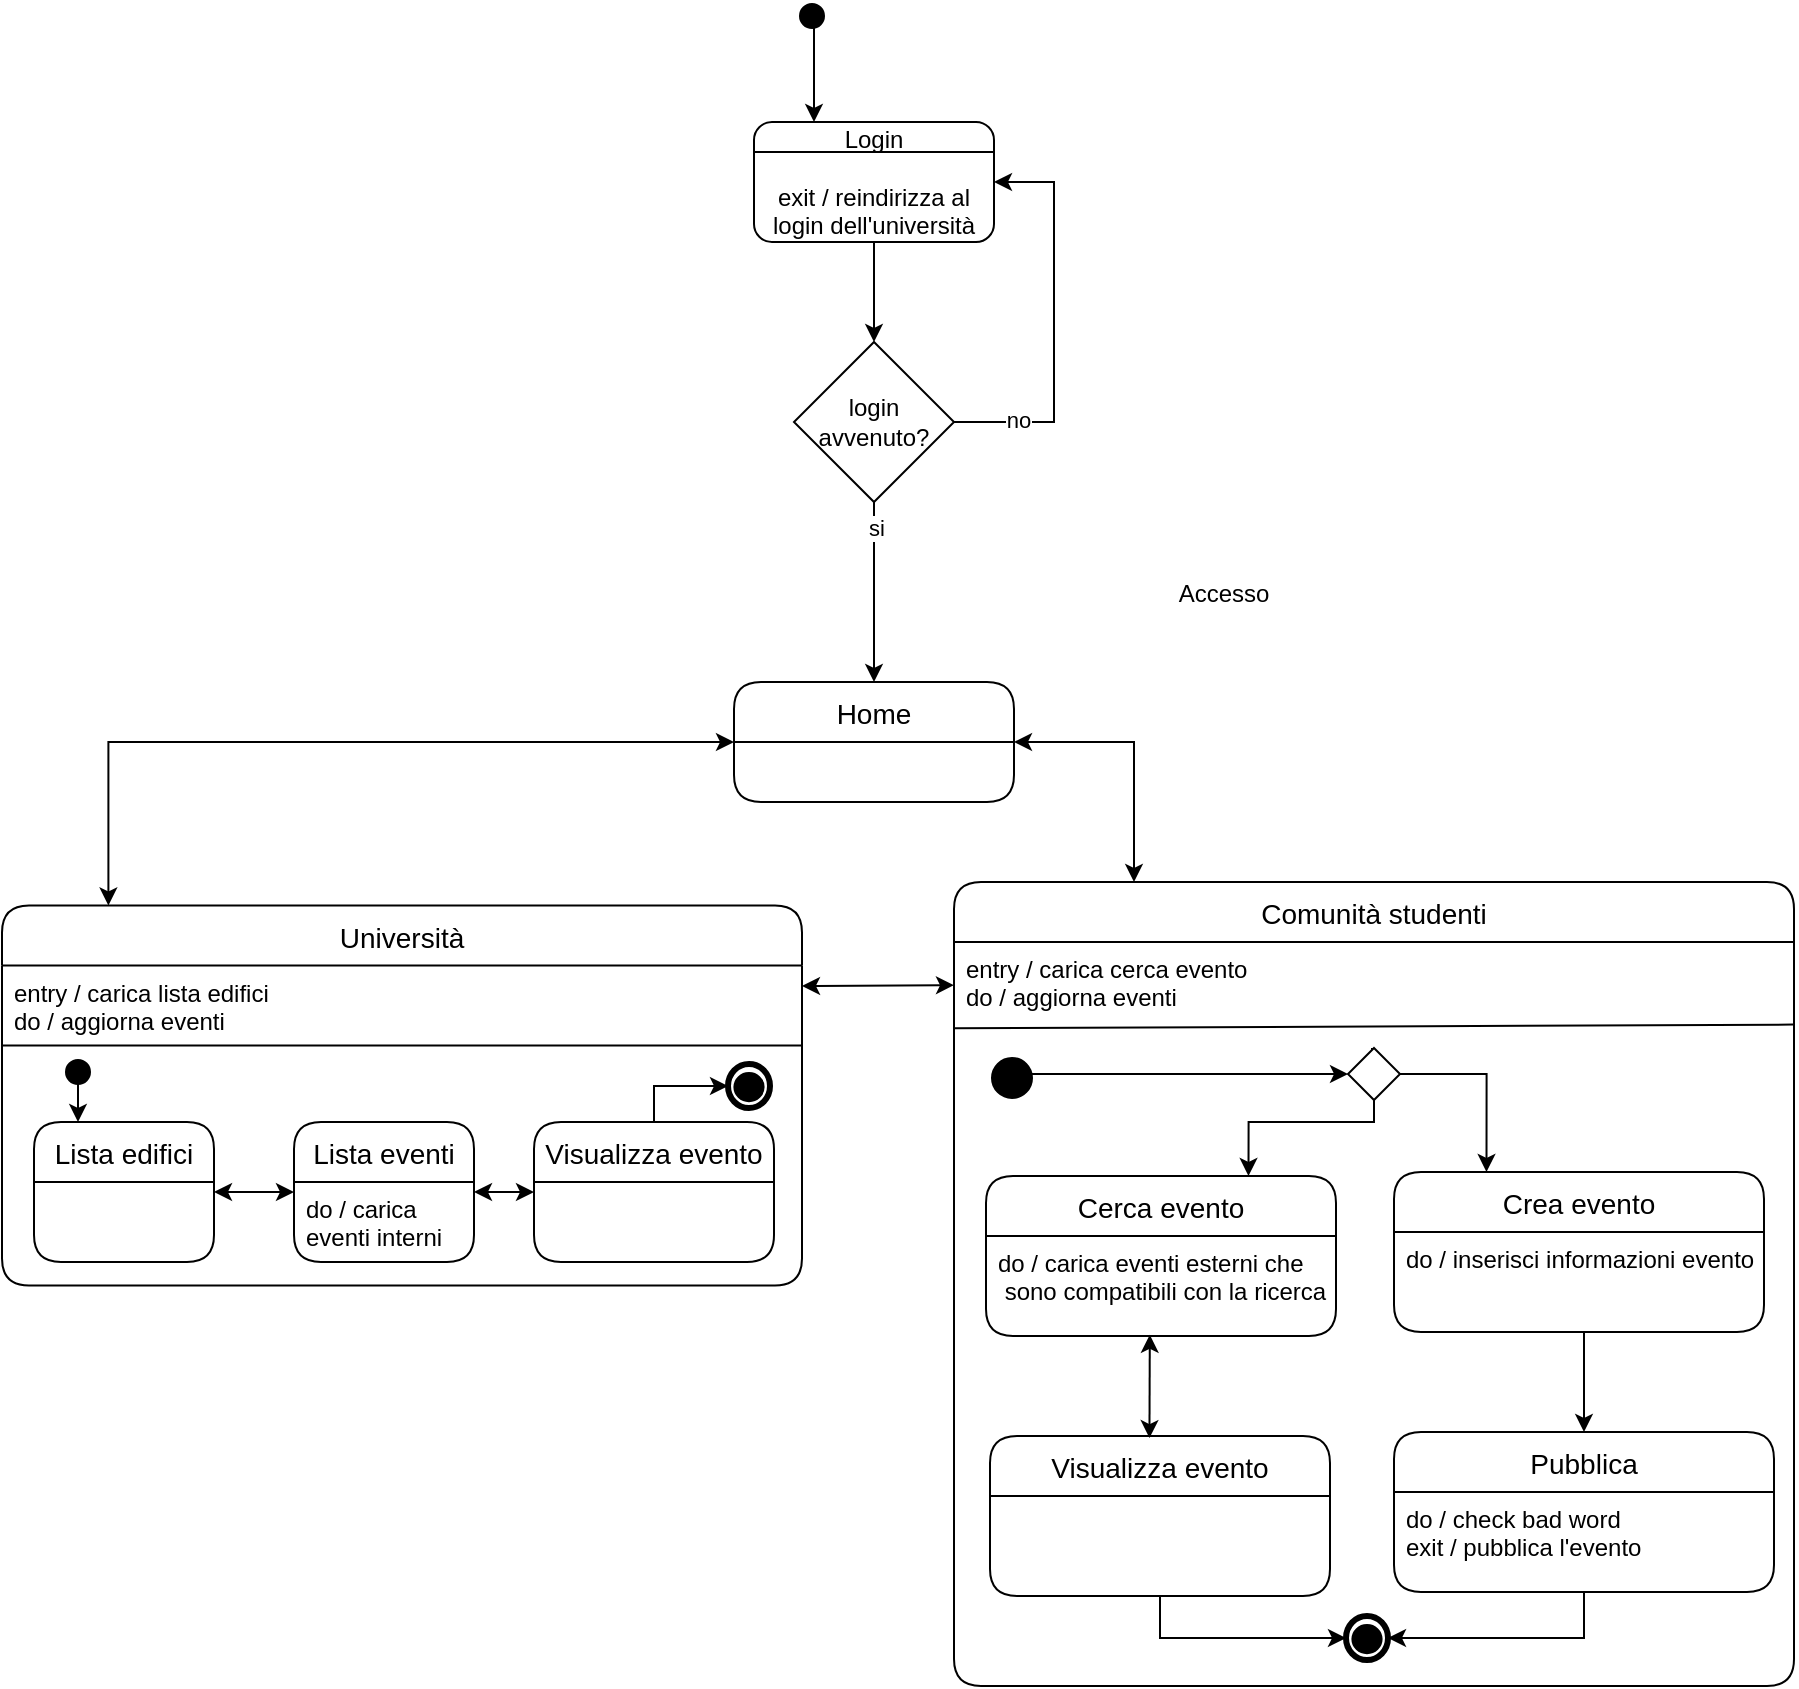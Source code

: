 <mxfile version="13.7.3" type="device"><diagram id="YXxuehNLFtnjuTYtwJZv" name="Pagina-1"><mxGraphModel dx="1045" dy="1328" grid="1" gridSize="10" guides="1" tooltips="1" connect="1" arrows="1" fold="1" page="1" pageScale="1" pageWidth="827" pageHeight="1169" math="0" shadow="0"><root><mxCell id="0"/><mxCell id="1" parent="0"/><mxCell id="5CDoY_reHlGmIlFqXlQV-28" value="Comunità studenti" style="swimlane;childLayout=stackLayout;horizontal=1;startSize=30;horizontalStack=0;rounded=1;fontSize=14;fontStyle=0;strokeWidth=1;resizeParent=0;resizeLast=1;shadow=0;align=center;fillColor=none;" vertex="1" parent="1"><mxGeometry x="380" y="210" width="420" height="402" as="geometry"/></mxCell><mxCell id="5CDoY_reHlGmIlFqXlQV-63" value="" style="endArrow=none;html=1;exitX=-0.001;exitY=0.116;exitDx=0;exitDy=0;entryX=0.999;entryY=0.111;entryDx=0;entryDy=0;exitPerimeter=0;entryPerimeter=0;" edge="1" parent="5CDoY_reHlGmIlFqXlQV-28" source="5CDoY_reHlGmIlFqXlQV-29" target="5CDoY_reHlGmIlFqXlQV-29"><mxGeometry width="50" height="50" relative="1" as="geometry"><mxPoint x="190" as="sourcePoint"/><mxPoint x="240" y="-50" as="targetPoint"/></mxGeometry></mxCell><mxCell id="5CDoY_reHlGmIlFqXlQV-29" value="entry / carica cerca evento&#10;do / aggiorna eventi" style="align=left;strokeColor=none;fillColor=none;spacingLeft=4;fontSize=12;verticalAlign=top;resizable=0;rotatable=0;part=1;" vertex="1" parent="5CDoY_reHlGmIlFqXlQV-28"><mxGeometry y="30" width="420" height="372" as="geometry"/></mxCell><mxCell id="5CDoY_reHlGmIlFqXlQV-16" value="" style="edgeStyle=orthogonalEdgeStyle;rounded=0;orthogonalLoop=1;jettySize=auto;html=1;" edge="1" parent="1" source="5CDoY_reHlGmIlFqXlQV-8" target="5CDoY_reHlGmIlFqXlQV-15"><mxGeometry relative="1" as="geometry"/></mxCell><mxCell id="5CDoY_reHlGmIlFqXlQV-8" value="Login&lt;br&gt;&lt;br&gt;exit / reindirizza al login dell'università" style="rounded=1;whiteSpace=wrap;html=1;fillColor=none;" vertex="1" parent="1"><mxGeometry x="280" y="-170" width="120" height="60" as="geometry"/></mxCell><mxCell id="5CDoY_reHlGmIlFqXlQV-9" value="" style="endArrow=none;html=1;exitX=0;exitY=0.25;exitDx=0;exitDy=0;entryX=1;entryY=0.25;entryDx=0;entryDy=0;" edge="1" parent="1" source="5CDoY_reHlGmIlFqXlQV-8" target="5CDoY_reHlGmIlFqXlQV-8"><mxGeometry width="50" height="50" relative="1" as="geometry"><mxPoint x="410" y="-10" as="sourcePoint"/><mxPoint x="460" y="-60" as="targetPoint"/></mxGeometry></mxCell><mxCell id="5CDoY_reHlGmIlFqXlQV-17" style="edgeStyle=orthogonalEdgeStyle;rounded=0;orthogonalLoop=1;jettySize=auto;html=1;entryX=1;entryY=0.5;entryDx=0;entryDy=0;" edge="1" parent="1" source="5CDoY_reHlGmIlFqXlQV-15" target="5CDoY_reHlGmIlFqXlQV-8"><mxGeometry relative="1" as="geometry"><Array as="points"><mxPoint x="430" y="-20"/><mxPoint x="430" y="-140"/></Array></mxGeometry></mxCell><mxCell id="5CDoY_reHlGmIlFqXlQV-18" value="no" style="edgeLabel;html=1;align=center;verticalAlign=middle;resizable=0;points=[];" vertex="1" connectable="0" parent="5CDoY_reHlGmIlFqXlQV-17"><mxGeometry x="-0.68" y="1" relative="1" as="geometry"><mxPoint as="offset"/></mxGeometry></mxCell><mxCell id="5CDoY_reHlGmIlFqXlQV-21" value="" style="edgeStyle=orthogonalEdgeStyle;rounded=0;orthogonalLoop=1;jettySize=auto;html=1;entryX=0.5;entryY=0;entryDx=0;entryDy=0;" edge="1" parent="1" source="5CDoY_reHlGmIlFqXlQV-15" target="5CDoY_reHlGmIlFqXlQV-26"><mxGeometry relative="1" as="geometry"><mxPoint x="340" y="120" as="targetPoint"/></mxGeometry></mxCell><mxCell id="5CDoY_reHlGmIlFqXlQV-98" value="si" style="edgeLabel;html=1;align=center;verticalAlign=middle;resizable=0;points=[];" vertex="1" connectable="0" parent="5CDoY_reHlGmIlFqXlQV-21"><mxGeometry x="-0.714" y="1" relative="1" as="geometry"><mxPoint as="offset"/></mxGeometry></mxCell><mxCell id="5CDoY_reHlGmIlFqXlQV-15" value="login avvenuto?" style="rhombus;whiteSpace=wrap;html=1;fillColor=none;" vertex="1" parent="1"><mxGeometry x="300" y="-60" width="80" height="80" as="geometry"/></mxCell><mxCell id="5CDoY_reHlGmIlFqXlQV-23" value="Accesso" style="text;html=1;strokeColor=none;fillColor=none;align=center;verticalAlign=middle;whiteSpace=wrap;rounded=0;" vertex="1" parent="1"><mxGeometry x="480" y="51" width="70" height="29" as="geometry"/></mxCell><mxCell id="5CDoY_reHlGmIlFqXlQV-55" style="edgeStyle=orthogonalEdgeStyle;rounded=0;orthogonalLoop=1;jettySize=auto;html=1;startArrow=classic;startFill=1;" edge="1" parent="1" source="5CDoY_reHlGmIlFqXlQV-26"><mxGeometry relative="1" as="geometry"><mxPoint x="470" y="210" as="targetPoint"/><Array as="points"><mxPoint x="470" y="140"/></Array></mxGeometry></mxCell><mxCell id="5CDoY_reHlGmIlFqXlQV-26" value="Home" style="swimlane;childLayout=stackLayout;horizontal=1;startSize=30;horizontalStack=0;rounded=1;fontSize=14;fontStyle=0;strokeWidth=1;resizeParent=0;resizeLast=1;shadow=0;dashed=0;align=center;fillColor=none;" vertex="1" parent="1"><mxGeometry x="270" y="110" width="140" height="60" as="geometry"/></mxCell><mxCell id="5CDoY_reHlGmIlFqXlQV-27" value=" " style="align=left;strokeColor=none;fillColor=none;spacingLeft=4;fontSize=12;verticalAlign=top;resizable=0;rotatable=0;part=1;" vertex="1" parent="5CDoY_reHlGmIlFqXlQV-26"><mxGeometry y="30" width="140" height="30" as="geometry"/></mxCell><mxCell id="5CDoY_reHlGmIlFqXlQV-43" value="" style="edgeStyle=orthogonalEdgeStyle;rounded=0;orthogonalLoop=1;jettySize=auto;html=1;startArrow=classic;startFill=1;" edge="1" parent="1" source="5CDoY_reHlGmIlFqXlQV-37" target="5CDoY_reHlGmIlFqXlQV-40"><mxGeometry relative="1" as="geometry"/></mxCell><mxCell id="5CDoY_reHlGmIlFqXlQV-45" style="edgeStyle=orthogonalEdgeStyle;rounded=0;orthogonalLoop=1;jettySize=auto;html=1;entryX=0.133;entryY=0;entryDx=0;entryDy=0;entryPerimeter=0;startArrow=classic;startFill=1;exitX=0;exitY=0.5;exitDx=0;exitDy=0;" edge="1" parent="1" source="5CDoY_reHlGmIlFqXlQV-26" target="5CDoY_reHlGmIlFqXlQV-30"><mxGeometry relative="1" as="geometry"><Array as="points"><mxPoint x="-43" y="140"/></Array></mxGeometry></mxCell><mxCell id="5CDoY_reHlGmIlFqXlQV-51" value="" style="group" vertex="1" connectable="0" parent="1"><mxGeometry x="-63" y="300" width="10" height="10" as="geometry"/></mxCell><mxCell id="5CDoY_reHlGmIlFqXlQV-46" value="" style="shape=mxgraph.bpmn.shape;html=1;verticalLabelPosition=bottom;labelBackgroundColor=#ffffff;verticalAlign=top;align=center;perimeter=ellipsePerimeter;outlineConnect=0;outline=end;symbol=general;strokeWidth=1;fillColor=#000000;" vertex="1" parent="5CDoY_reHlGmIlFqXlQV-51"><mxGeometry width="10" height="10" as="geometry"/></mxCell><mxCell id="5CDoY_reHlGmIlFqXlQV-50" style="edgeStyle=orthogonalEdgeStyle;rounded=0;orthogonalLoop=1;jettySize=auto;html=1;entryX=0.25;entryY=0;entryDx=0;entryDy=0;startArrow=none;startFill=0;" edge="1" parent="1" source="5CDoY_reHlGmIlFqXlQV-46" target="5CDoY_reHlGmIlFqXlQV-37"><mxGeometry relative="1" as="geometry"/></mxCell><mxCell id="5CDoY_reHlGmIlFqXlQV-54" style="edgeStyle=orthogonalEdgeStyle;rounded=0;orthogonalLoop=1;jettySize=auto;html=1;exitX=0;exitY=0.5;exitDx=0;exitDy=0;entryX=0.25;entryY=0;entryDx=0;entryDy=0;startArrow=none;startFill=0;" edge="1" parent="1" source="5CDoY_reHlGmIlFqXlQV-53" target="5CDoY_reHlGmIlFqXlQV-8"><mxGeometry relative="1" as="geometry"><Array as="points"><mxPoint x="310" y="-223"/></Array></mxGeometry></mxCell><mxCell id="5CDoY_reHlGmIlFqXlQV-53" value="" style="shape=mxgraph.bpmn.shape;html=1;verticalLabelPosition=bottom;labelBackgroundColor=#ffffff;verticalAlign=top;align=center;perimeter=ellipsePerimeter;outlineConnect=0;outline=end;symbol=general;strokeWidth=1;fillColor=#000000;" vertex="1" parent="1"><mxGeometry x="304" y="-228" width="10" height="10" as="geometry"/></mxCell><mxCell id="5CDoY_reHlGmIlFqXlQV-37" value="Lista edifici" style="swimlane;childLayout=stackLayout;horizontal=1;startSize=30;horizontalStack=0;rounded=1;fontSize=14;fontStyle=0;strokeWidth=1;resizeParent=0;resizeLast=1;shadow=0;dashed=0;align=center;fillColor=none;" vertex="1" parent="1"><mxGeometry x="-80" y="330" width="90" height="70" as="geometry"/></mxCell><mxCell id="5CDoY_reHlGmIlFqXlQV-38" value=" " style="align=left;strokeColor=none;fillColor=none;spacingLeft=4;fontSize=12;verticalAlign=top;resizable=0;rotatable=0;part=1;" vertex="1" parent="5CDoY_reHlGmIlFqXlQV-37"><mxGeometry y="30" width="90" height="30" as="geometry"/></mxCell><mxCell id="5CDoY_reHlGmIlFqXlQV-39" value=" " style="align=left;strokeColor=none;fillColor=none;spacingLeft=4;fontSize=12;verticalAlign=top;resizable=0;rotatable=0;part=1;" vertex="1" parent="5CDoY_reHlGmIlFqXlQV-37"><mxGeometry y="60" width="90" height="10" as="geometry"/></mxCell><mxCell id="5CDoY_reHlGmIlFqXlQV-40" value="Lista eventi" style="swimlane;childLayout=stackLayout;horizontal=1;startSize=30;horizontalStack=0;rounded=1;fontSize=14;fontStyle=0;strokeWidth=1;resizeParent=0;resizeLast=1;shadow=0;dashed=0;align=center;fillColor=none;" vertex="1" parent="1"><mxGeometry x="50" y="330" width="90" height="70" as="geometry"/></mxCell><mxCell id="5CDoY_reHlGmIlFqXlQV-41" value="do / carica &#10;eventi interni" style="align=left;strokeColor=none;fillColor=none;spacingLeft=4;fontSize=12;verticalAlign=top;resizable=0;rotatable=0;part=1;" vertex="1" parent="5CDoY_reHlGmIlFqXlQV-40"><mxGeometry y="30" width="90" height="30" as="geometry"/></mxCell><mxCell id="5CDoY_reHlGmIlFqXlQV-61" value=" " style="align=left;strokeColor=none;fillColor=none;spacingLeft=4;fontSize=12;verticalAlign=top;resizable=0;rotatable=0;part=1;" vertex="1" parent="5CDoY_reHlGmIlFqXlQV-40"><mxGeometry y="60" width="90" height="30" as="geometry"/></mxCell><mxCell id="5CDoY_reHlGmIlFqXlQV-42" value=" " style="align=left;strokeColor=none;fillColor=none;spacingLeft=4;fontSize=12;verticalAlign=top;resizable=0;rotatable=0;part=1;" vertex="1" parent="5CDoY_reHlGmIlFqXlQV-40"><mxGeometry y="90" width="90" height="-20" as="geometry"/></mxCell><mxCell id="5CDoY_reHlGmIlFqXlQV-87" style="edgeStyle=orthogonalEdgeStyle;rounded=0;orthogonalLoop=1;jettySize=auto;html=1;entryX=0;entryY=0.5;entryDx=0;entryDy=0;startArrow=none;startFill=0;" edge="1" parent="1" source="5CDoY_reHlGmIlFqXlQV-56" target="5CDoY_reHlGmIlFqXlQV-79"><mxGeometry relative="1" as="geometry"><Array as="points"><mxPoint x="230" y="312"/></Array></mxGeometry></mxCell><mxCell id="5CDoY_reHlGmIlFqXlQV-56" value="Visualizza evento" style="swimlane;childLayout=stackLayout;horizontal=1;startSize=30;horizontalStack=0;rounded=1;fontSize=14;fontStyle=0;strokeWidth=1;resizeParent=0;resizeLast=1;shadow=0;dashed=0;align=center;fillColor=none;spacing=1;" vertex="1" parent="1"><mxGeometry x="170" y="330" width="120" height="70" as="geometry"/></mxCell><mxCell id="5CDoY_reHlGmIlFqXlQV-77" style="edgeStyle=orthogonalEdgeStyle;rounded=0;orthogonalLoop=1;jettySize=auto;html=1;entryX=0.5;entryY=0;entryDx=0;entryDy=0;startArrow=none;startFill=0;" edge="1" parent="1" source="5CDoY_reHlGmIlFqXlQV-67" target="5CDoY_reHlGmIlFqXlQV-75"><mxGeometry relative="1" as="geometry"><Array as="points"><mxPoint x="695" y="447"/><mxPoint x="695" y="447"/></Array></mxGeometry></mxCell><mxCell id="5CDoY_reHlGmIlFqXlQV-82" value="" style="group" vertex="1" connectable="0" parent="1"><mxGeometry x="258" y="293" width="56" height="118.75" as="geometry"/></mxCell><mxCell id="5CDoY_reHlGmIlFqXlQV-81" value="" style="group" vertex="1" connectable="0" parent="5CDoY_reHlGmIlFqXlQV-82"><mxGeometry width="56" height="118.75" as="geometry"/></mxCell><mxCell id="5CDoY_reHlGmIlFqXlQV-30" value="Università" style="swimlane;childLayout=stackLayout;horizontal=1;startSize=30;horizontalStack=0;rounded=1;fontSize=14;fontStyle=0;strokeWidth=1;resizeParent=0;resizeLast=1;shadow=0;dashed=0;align=center;fillColor=none;" vertex="1" parent="5CDoY_reHlGmIlFqXlQV-81"><mxGeometry x="-354" y="-71.25" width="400" height="190" as="geometry"/></mxCell><mxCell id="5CDoY_reHlGmIlFqXlQV-31" value="entry / carica lista edifici&#10;do / aggiorna eventi&#10;" style="align=left;strokeColor=none;fillColor=none;spacingLeft=4;fontSize=12;verticalAlign=top;resizable=0;rotatable=0;part=1;" vertex="1" parent="5CDoY_reHlGmIlFqXlQV-30"><mxGeometry y="30" width="400" height="160" as="geometry"/></mxCell><mxCell id="5CDoY_reHlGmIlFqXlQV-33" value="" style="endArrow=none;html=1;exitX=0;exitY=0.25;exitDx=0;exitDy=0;entryX=1;entryY=0.25;entryDx=0;entryDy=0;" edge="1" parent="5CDoY_reHlGmIlFqXlQV-30" source="5CDoY_reHlGmIlFqXlQV-31" target="5CDoY_reHlGmIlFqXlQV-31"><mxGeometry width="50" height="50" relative="1" as="geometry"><mxPoint x="-20" y="-30" as="sourcePoint"/><mxPoint x="30" y="-80" as="targetPoint"/></mxGeometry></mxCell><mxCell id="5CDoY_reHlGmIlFqXlQV-85" value="" style="group" vertex="1" connectable="0" parent="5CDoY_reHlGmIlFqXlQV-81"><mxGeometry x="9" y="8" width="21" height="22" as="geometry"/></mxCell><mxCell id="5CDoY_reHlGmIlFqXlQV-89" value="" style="group" vertex="1" connectable="0" parent="5CDoY_reHlGmIlFqXlQV-85"><mxGeometry width="21" height="22" as="geometry"/></mxCell><mxCell id="5CDoY_reHlGmIlFqXlQV-79" value="" style="shape=mxgraph.bpmn.shape;html=1;verticalLabelPosition=bottom;labelBackgroundColor=#ffffff;verticalAlign=top;align=center;perimeter=ellipsePerimeter;outlineConnect=0;outline=end;symbol=general;strokeWidth=1;" vertex="1" parent="5CDoY_reHlGmIlFqXlQV-89"><mxGeometry width="21" height="22" as="geometry"/></mxCell><mxCell id="5CDoY_reHlGmIlFqXlQV-80" value="" style="shape=mxgraph.bpmn.shape;html=1;verticalLabelPosition=bottom;labelBackgroundColor=#ffffff;verticalAlign=top;align=center;perimeter=ellipsePerimeter;outlineConnect=0;outline=end;symbol=general;strokeWidth=1;fillColor=#000000;container=1;" vertex="1" parent="5CDoY_reHlGmIlFqXlQV-89"><mxGeometry x="4.2" y="5.5" width="12.6" height="12.1" as="geometry"><mxRectangle x="6" y="7.5" width="50" height="40" as="alternateBounds"/></mxGeometry></mxCell><mxCell id="5CDoY_reHlGmIlFqXlQV-88" style="edgeStyle=orthogonalEdgeStyle;rounded=0;orthogonalLoop=1;jettySize=auto;html=1;entryX=0;entryY=0.5;entryDx=0;entryDy=0;startArrow=classic;startFill=1;" edge="1" parent="1" target="5CDoY_reHlGmIlFqXlQV-56"><mxGeometry relative="1" as="geometry"><mxPoint x="140" y="365" as="sourcePoint"/><Array as="points"><mxPoint x="140" y="365"/></Array></mxGeometry></mxCell><mxCell id="5CDoY_reHlGmIlFqXlQV-102" style="edgeStyle=orthogonalEdgeStyle;rounded=0;orthogonalLoop=1;jettySize=auto;html=1;entryX=0;entryY=0.5;entryDx=0;entryDy=0;startArrow=none;startFill=0;" edge="1" parent="1" source="5CDoY_reHlGmIlFqXlQV-101" target="5CDoY_reHlGmIlFqXlQV-104"><mxGeometry relative="1" as="geometry"><Array as="points"><mxPoint x="418" y="306"/></Array></mxGeometry></mxCell><mxCell id="5CDoY_reHlGmIlFqXlQV-101" value="" style="shape=mxgraph.bpmn.shape;html=1;verticalLabelPosition=bottom;labelBackgroundColor=#ffffff;verticalAlign=top;align=center;perimeter=ellipsePerimeter;outlineConnect=0;outline=end;symbol=general;strokeWidth=1;fillColor=#000000;" vertex="1" parent="1"><mxGeometry x="400" y="299" width="18" height="18" as="geometry"/></mxCell><mxCell id="5CDoY_reHlGmIlFqXlQV-64" value="Cerca evento" style="swimlane;childLayout=stackLayout;horizontal=1;startSize=30;horizontalStack=0;rounded=1;fontSize=14;fontStyle=0;strokeWidth=1;resizeParent=0;resizeLast=1;shadow=0;dashed=0;align=center;fillColor=none;" vertex="1" parent="1"><mxGeometry x="396" y="357" width="175" height="80" as="geometry"><mxRectangle x="395" y="310" width="120" height="30" as="alternateBounds"/></mxGeometry></mxCell><mxCell id="5CDoY_reHlGmIlFqXlQV-65" value="do / carica eventi esterni che&#10; sono compatibili con la ricerca" style="align=left;strokeColor=none;fillColor=none;spacingLeft=4;fontSize=12;verticalAlign=top;resizable=0;rotatable=0;part=1;" vertex="1" parent="5CDoY_reHlGmIlFqXlQV-64"><mxGeometry y="30" width="175" height="50" as="geometry"/></mxCell><mxCell id="5CDoY_reHlGmIlFqXlQV-121" style="edgeStyle=orthogonalEdgeStyle;rounded=0;orthogonalLoop=1;jettySize=auto;html=1;exitX=0.5;exitY=1;exitDx=0;exitDy=0;entryX=0;entryY=0.5;entryDx=0;entryDy=0;startArrow=none;startFill=0;" edge="1" parent="1" source="5CDoY_reHlGmIlFqXlQV-71" target="5CDoY_reHlGmIlFqXlQV-117"><mxGeometry relative="1" as="geometry"/></mxCell><mxCell id="5CDoY_reHlGmIlFqXlQV-71" value="Visualizza evento" style="swimlane;childLayout=stackLayout;horizontal=1;startSize=30;horizontalStack=0;rounded=1;fontSize=14;fontStyle=0;strokeWidth=1;resizeParent=0;resizeLast=1;shadow=0;dashed=0;align=center;fillColor=none;spacing=1;" vertex="1" parent="1"><mxGeometry x="398" y="487" width="170" height="80" as="geometry"/></mxCell><mxCell id="5CDoY_reHlGmIlFqXlQV-105" style="edgeStyle=orthogonalEdgeStyle;rounded=0;orthogonalLoop=1;jettySize=auto;html=1;entryX=0.75;entryY=0;entryDx=0;entryDy=0;startArrow=none;startFill=0;" edge="1" parent="1" source="5CDoY_reHlGmIlFqXlQV-104" target="5CDoY_reHlGmIlFqXlQV-64"><mxGeometry relative="1" as="geometry"><Array as="points"><mxPoint x="590" y="330"/><mxPoint x="527" y="330"/></Array></mxGeometry></mxCell><mxCell id="5CDoY_reHlGmIlFqXlQV-106" style="edgeStyle=orthogonalEdgeStyle;rounded=0;orthogonalLoop=1;jettySize=auto;html=1;entryX=0.25;entryY=0;entryDx=0;entryDy=0;startArrow=none;startFill=0;" edge="1" parent="1" target="5CDoY_reHlGmIlFqXlQV-66"><mxGeometry relative="1" as="geometry"><mxPoint x="589.0" y="293.0" as="sourcePoint"/><Array as="points"><mxPoint x="589" y="306"/><mxPoint x="646" y="306"/></Array></mxGeometry></mxCell><mxCell id="5CDoY_reHlGmIlFqXlQV-104" value="" style="rhombus;whiteSpace=wrap;html=1;strokeWidth=1;align=center;fillColor=#FFFFFF;" vertex="1" parent="1"><mxGeometry x="577" y="293" width="26" height="26" as="geometry"/></mxCell><mxCell id="5CDoY_reHlGmIlFqXlQV-108" value="" style="endArrow=classic;startArrow=classic;html=1;entryX=0.468;entryY=0.988;entryDx=0;entryDy=0;entryPerimeter=0;exitX=0.469;exitY=0.013;exitDx=0;exitDy=0;exitPerimeter=0;" edge="1" parent="1" source="5CDoY_reHlGmIlFqXlQV-71" target="5CDoY_reHlGmIlFqXlQV-65"><mxGeometry width="50" height="50" relative="1" as="geometry"><mxPoint x="490" y="480" as="sourcePoint"/><mxPoint x="540" y="430" as="targetPoint"/></mxGeometry></mxCell><mxCell id="5CDoY_reHlGmIlFqXlQV-66" value="Crea evento" style="swimlane;childLayout=stackLayout;horizontal=1;startSize=30;horizontalStack=0;rounded=1;fontSize=14;fontStyle=0;strokeWidth=1;resizeParent=0;resizeLast=1;shadow=0;dashed=0;align=center;fillColor=none;" vertex="1" parent="1"><mxGeometry x="600" y="355" width="185" height="80" as="geometry"/></mxCell><mxCell id="5CDoY_reHlGmIlFqXlQV-67" value="do / inserisci informazioni evento" style="align=left;strokeColor=none;fillColor=none;spacingLeft=4;fontSize=12;verticalAlign=top;resizable=0;rotatable=0;part=1;" vertex="1" parent="5CDoY_reHlGmIlFqXlQV-66"><mxGeometry y="30" width="185" height="50" as="geometry"/></mxCell><mxCell id="5CDoY_reHlGmIlFqXlQV-75" value="Pubblica" style="swimlane;childLayout=stackLayout;horizontal=1;startSize=30;horizontalStack=0;rounded=1;fontSize=14;fontStyle=0;strokeWidth=1;resizeParent=0;resizeLast=1;shadow=0;dashed=0;align=center;fillColor=none;" vertex="1" parent="1"><mxGeometry x="600" y="485" width="190" height="80" as="geometry"/></mxCell><mxCell id="5CDoY_reHlGmIlFqXlQV-76" value="do / check bad word&#10;exit / pubblica l'evento" style="align=left;strokeColor=none;fillColor=none;spacingLeft=4;fontSize=12;verticalAlign=top;resizable=0;rotatable=0;part=1;" vertex="1" parent="5CDoY_reHlGmIlFqXlQV-75"><mxGeometry y="30" width="190" height="50" as="geometry"/></mxCell><mxCell id="5CDoY_reHlGmIlFqXlQV-113" value="" style="group" vertex="1" connectable="0" parent="1"><mxGeometry x="576" y="577" width="21" height="22" as="geometry"/></mxCell><mxCell id="5CDoY_reHlGmIlFqXlQV-114" value="" style="group" vertex="1" connectable="0" parent="5CDoY_reHlGmIlFqXlQV-113"><mxGeometry width="21" height="22" as="geometry"/></mxCell><mxCell id="5CDoY_reHlGmIlFqXlQV-115" value="" style="group" vertex="1" connectable="0" parent="5CDoY_reHlGmIlFqXlQV-114"><mxGeometry width="21" height="22" as="geometry"/></mxCell><mxCell id="5CDoY_reHlGmIlFqXlQV-116" value="" style="group" vertex="1" connectable="0" parent="5CDoY_reHlGmIlFqXlQV-115"><mxGeometry width="21" height="22" as="geometry"/></mxCell><mxCell id="5CDoY_reHlGmIlFqXlQV-117" value="" style="shape=mxgraph.bpmn.shape;html=1;verticalLabelPosition=bottom;labelBackgroundColor=#ffffff;verticalAlign=top;align=center;perimeter=ellipsePerimeter;outlineConnect=0;outline=end;symbol=general;strokeWidth=1;" vertex="1" parent="5CDoY_reHlGmIlFqXlQV-116"><mxGeometry width="21" height="22" as="geometry"/></mxCell><mxCell id="5CDoY_reHlGmIlFqXlQV-118" value="" style="shape=mxgraph.bpmn.shape;html=1;verticalLabelPosition=bottom;labelBackgroundColor=#ffffff;verticalAlign=top;align=center;perimeter=ellipsePerimeter;outlineConnect=0;outline=end;symbol=general;strokeWidth=1;fillColor=#000000;container=1;" vertex="1" parent="5CDoY_reHlGmIlFqXlQV-116"><mxGeometry x="4.2" y="5.5" width="12.6" height="12.1" as="geometry"><mxRectangle x="6" y="7.5" width="50" height="40" as="alternateBounds"/></mxGeometry></mxCell><mxCell id="5CDoY_reHlGmIlFqXlQV-120" style="edgeStyle=orthogonalEdgeStyle;rounded=0;orthogonalLoop=1;jettySize=auto;html=1;exitX=0.5;exitY=1;exitDx=0;exitDy=0;entryX=1;entryY=0.5;entryDx=0;entryDy=0;startArrow=none;startFill=0;" edge="1" parent="1" source="5CDoY_reHlGmIlFqXlQV-76" target="5CDoY_reHlGmIlFqXlQV-117"><mxGeometry relative="1" as="geometry"/></mxCell><mxCell id="5CDoY_reHlGmIlFqXlQV-122" style="edgeStyle=orthogonalEdgeStyle;rounded=0;orthogonalLoop=1;jettySize=auto;html=1;entryX=0;entryY=0.058;entryDx=0;entryDy=0;entryPerimeter=0;startArrow=classic;startFill=1;" edge="1" parent="1" target="5CDoY_reHlGmIlFqXlQV-29"><mxGeometry relative="1" as="geometry"><mxPoint x="304" y="262" as="sourcePoint"/><Array as="points"><mxPoint x="304" y="262"/><mxPoint x="342" y="262"/></Array></mxGeometry></mxCell></root></mxGraphModel></diagram></mxfile>
